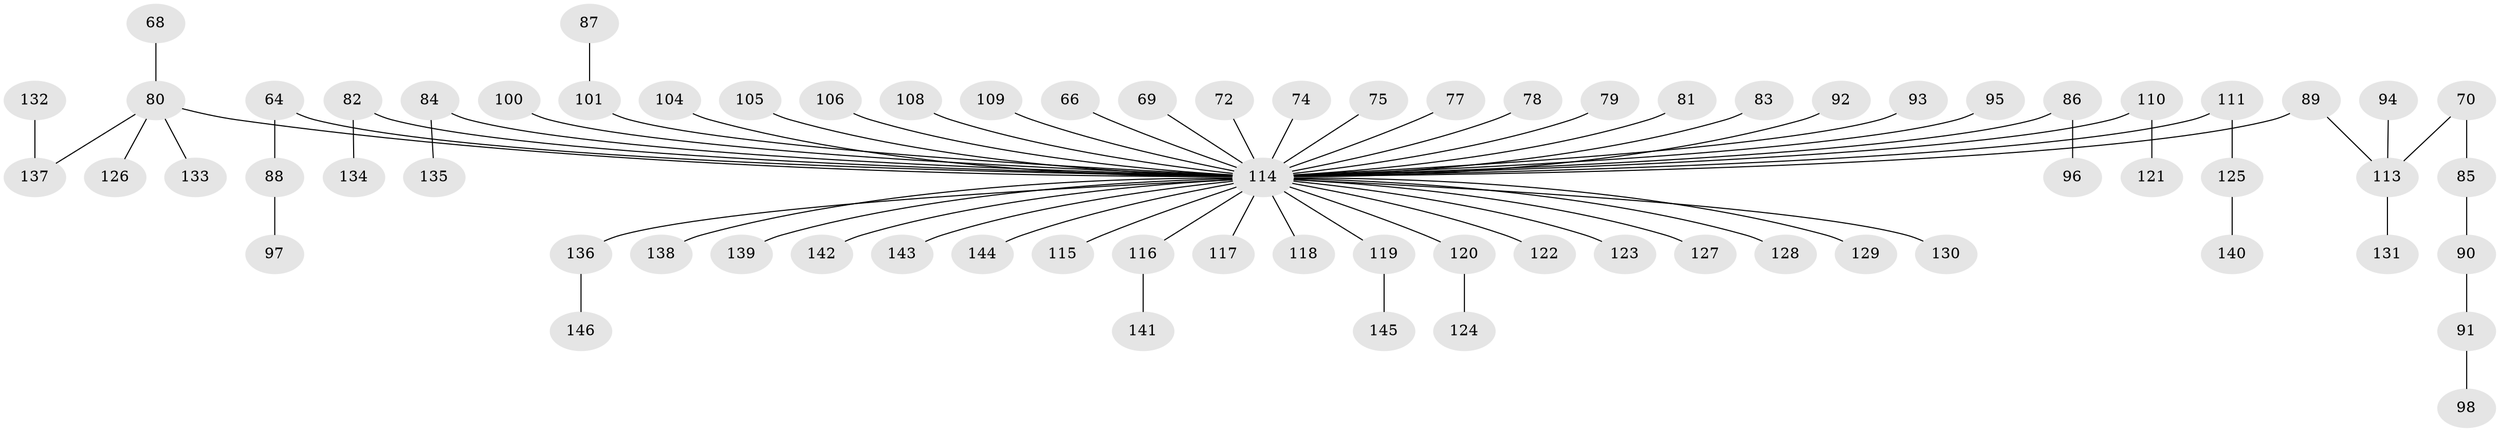// original degree distribution, {3: 0.13013698630136986, 6: 0.0136986301369863, 7: 0.0136986301369863, 5: 0.0410958904109589, 8: 0.00684931506849315, 2: 0.23972602739726026, 1: 0.5136986301369864, 4: 0.0410958904109589}
// Generated by graph-tools (version 1.1) at 2025/53/03/09/25 04:53:54]
// undirected, 73 vertices, 72 edges
graph export_dot {
graph [start="1"]
  node [color=gray90,style=filled];
  64 [super="+59"];
  66;
  68;
  69;
  70;
  72;
  74;
  75;
  77;
  78;
  79;
  80 [super="+43"];
  81;
  82;
  83;
  84;
  85;
  86;
  87;
  88;
  89 [super="+50"];
  90;
  91;
  92;
  93;
  94;
  95;
  96;
  97;
  98;
  100;
  101 [super="+40"];
  104;
  105;
  106;
  108;
  109;
  110;
  111;
  113 [super="+63"];
  114 [super="+35+103+102+52+53+54+58+112"];
  115;
  116;
  117;
  118;
  119;
  120 [super="+60+107"];
  121;
  122;
  123;
  124;
  125;
  126;
  127;
  128;
  129;
  130;
  131;
  132;
  133;
  134;
  135;
  136;
  137 [super="+73"];
  138;
  139;
  140;
  141;
  142;
  143;
  144;
  145;
  146;
  64 -- 88;
  64 -- 114;
  66 -- 114;
  68 -- 80;
  69 -- 114;
  70 -- 85;
  70 -- 113;
  72 -- 114;
  74 -- 114;
  75 -- 114;
  77 -- 114;
  78 -- 114;
  79 -- 114;
  80 -- 133;
  80 -- 126;
  80 -- 137;
  80 -- 114;
  81 -- 114;
  82 -- 134;
  82 -- 114;
  83 -- 114;
  84 -- 135;
  84 -- 114;
  85 -- 90;
  86 -- 96;
  86 -- 114;
  87 -- 101;
  88 -- 97;
  89 -- 113;
  89 -- 114;
  90 -- 91;
  91 -- 98;
  92 -- 114;
  93 -- 114;
  94 -- 113;
  95 -- 114;
  100 -- 114;
  101 -- 114;
  104 -- 114;
  105 -- 114;
  106 -- 114;
  108 -- 114;
  109 -- 114;
  110 -- 121;
  110 -- 114;
  111 -- 125;
  111 -- 114;
  113 -- 131;
  114 -- 143;
  114 -- 139;
  114 -- 128;
  114 -- 129;
  114 -- 130;
  114 -- 136;
  114 -- 138;
  114 -- 142;
  114 -- 144;
  114 -- 115;
  114 -- 116;
  114 -- 117;
  114 -- 118;
  114 -- 120;
  114 -- 122;
  114 -- 123;
  114 -- 127;
  114 -- 119;
  116 -- 141;
  119 -- 145;
  120 -- 124;
  125 -- 140;
  132 -- 137;
  136 -- 146;
}
